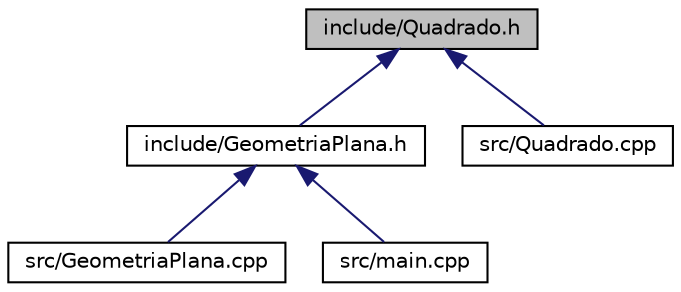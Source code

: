 digraph "include/Quadrado.h"
{
  edge [fontname="Helvetica",fontsize="10",labelfontname="Helvetica",labelfontsize="10"];
  node [fontname="Helvetica",fontsize="10",shape=record];
  Node1 [label="include/Quadrado.h",height=0.2,width=0.4,color="black", fillcolor="grey75", style="filled", fontcolor="black"];
  Node1 -> Node2 [dir="back",color="midnightblue",fontsize="10",style="solid",fontname="Helvetica"];
  Node2 [label="include/GeometriaPlana.h",height=0.2,width=0.4,color="black", fillcolor="white", style="filled",URL="$GeometriaPlana_8h.html",tooltip="Classe responsável por gerenciar os cálculos da geometria plana. "];
  Node2 -> Node3 [dir="back",color="midnightblue",fontsize="10",style="solid",fontname="Helvetica"];
  Node3 [label="src/GeometriaPlana.cpp",height=0.2,width=0.4,color="black", fillcolor="white", style="filled",URL="$GeometriaPlana_8cpp.html",tooltip="Responsável pelo gerenciamento das figuras planas. "];
  Node2 -> Node4 [dir="back",color="midnightblue",fontsize="10",style="solid",fontname="Helvetica"];
  Node4 [label="src/main.cpp",height=0.2,width=0.4,color="black", fillcolor="white", style="filled",URL="$main_8cpp.html",tooltip="Responsável por iniciar o projeto. "];
  Node1 -> Node5 [dir="back",color="midnightblue",fontsize="10",style="solid",fontname="Helvetica"];
  Node5 [label="src/Quadrado.cpp",height=0.2,width=0.4,color="black", fillcolor="white", style="filled",URL="$Quadrado_8cpp.html",tooltip="Responsável pelo calculo da área e perìmetro do quadrado. "];
}
